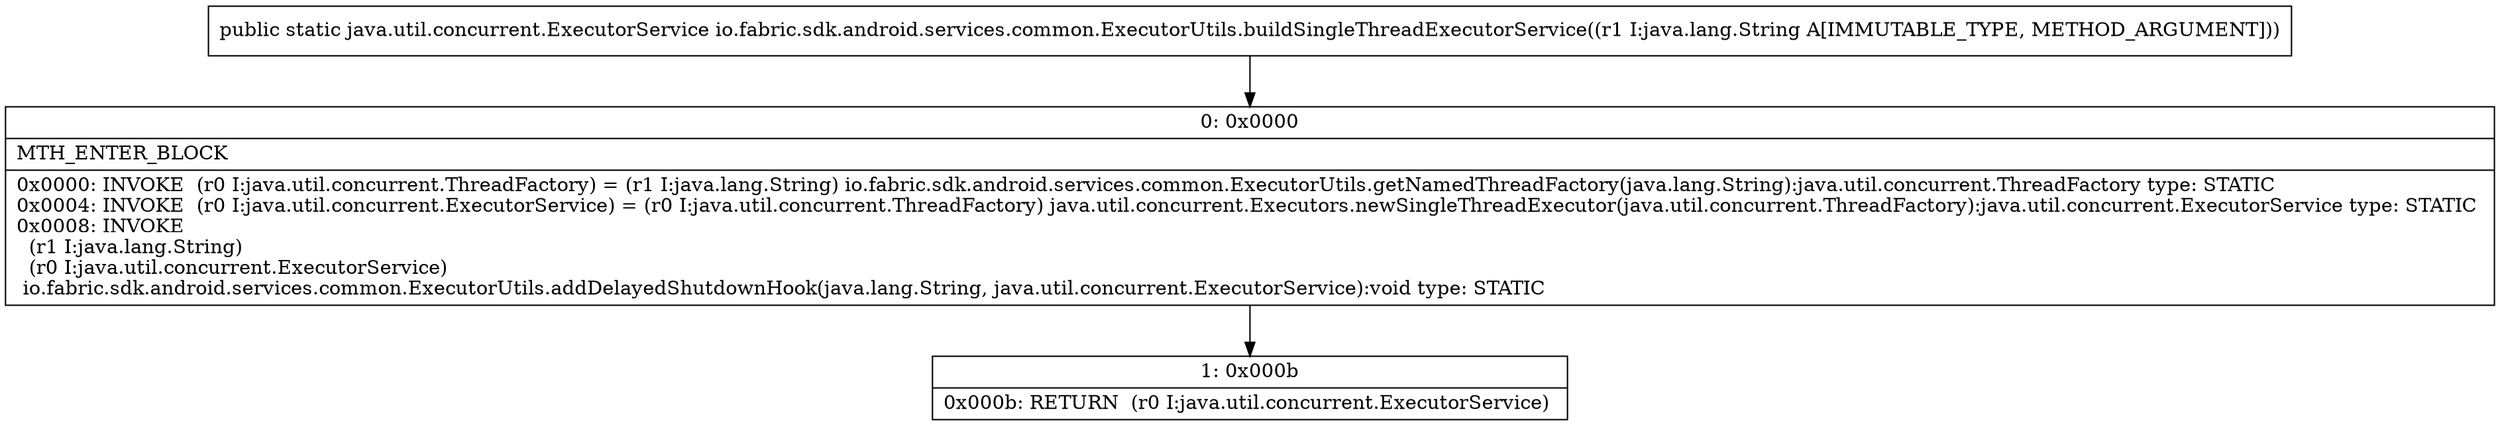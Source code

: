 digraph "CFG forio.fabric.sdk.android.services.common.ExecutorUtils.buildSingleThreadExecutorService(Ljava\/lang\/String;)Ljava\/util\/concurrent\/ExecutorService;" {
Node_0 [shape=record,label="{0\:\ 0x0000|MTH_ENTER_BLOCK\l|0x0000: INVOKE  (r0 I:java.util.concurrent.ThreadFactory) = (r1 I:java.lang.String) io.fabric.sdk.android.services.common.ExecutorUtils.getNamedThreadFactory(java.lang.String):java.util.concurrent.ThreadFactory type: STATIC \l0x0004: INVOKE  (r0 I:java.util.concurrent.ExecutorService) = (r0 I:java.util.concurrent.ThreadFactory) java.util.concurrent.Executors.newSingleThreadExecutor(java.util.concurrent.ThreadFactory):java.util.concurrent.ExecutorService type: STATIC \l0x0008: INVOKE  \l  (r1 I:java.lang.String)\l  (r0 I:java.util.concurrent.ExecutorService)\l io.fabric.sdk.android.services.common.ExecutorUtils.addDelayedShutdownHook(java.lang.String, java.util.concurrent.ExecutorService):void type: STATIC \l}"];
Node_1 [shape=record,label="{1\:\ 0x000b|0x000b: RETURN  (r0 I:java.util.concurrent.ExecutorService) \l}"];
MethodNode[shape=record,label="{public static java.util.concurrent.ExecutorService io.fabric.sdk.android.services.common.ExecutorUtils.buildSingleThreadExecutorService((r1 I:java.lang.String A[IMMUTABLE_TYPE, METHOD_ARGUMENT])) }"];
MethodNode -> Node_0;
Node_0 -> Node_1;
}

